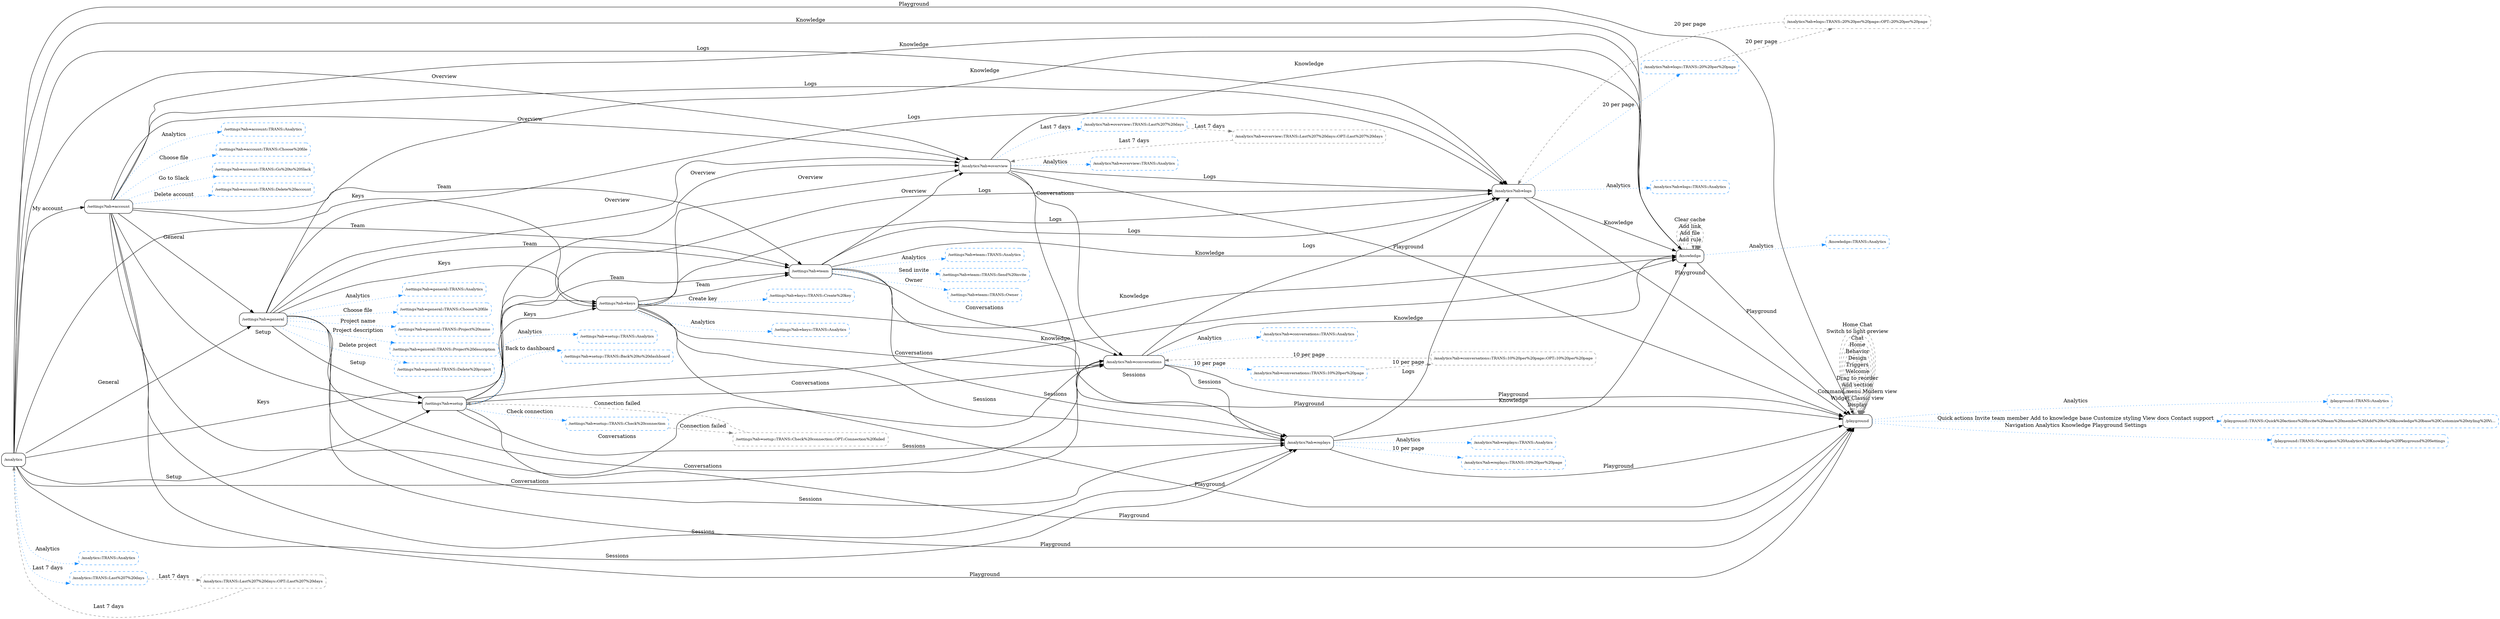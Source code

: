 digraph G {
  rankdir=LR;
  node [shape=box, style=rounded, fontsize=10];
  "https://app.pointer.ai/analytics" [label="/analytics", tooltip="https://app.pointer.ai/analytics", color="black", style="rounded"];
  "https://app.pointer.ai/settings?tab=account" [label="/settings?tab=account", tooltip="https://app.pointer.ai/settings?tab=account", color="black", style="rounded"];
  "https://app.pointer.ai/settings?tab=general" [label="/settings?tab=general", tooltip="https://app.pointer.ai/settings?tab=general", color="black", style="rounded"];
  "https://app.pointer.ai/settings?tab=setup" [label="/settings?tab=setup", tooltip="https://app.pointer.ai/settings?tab=setup", color="black", style="rounded"];
  "https://app.pointer.ai/settings?tab=keys" [label="/settings?tab=keys", tooltip="https://app.pointer.ai/settings?tab=keys", color="black", style="rounded"];
  "https://app.pointer.ai/settings?tab=team" [label="/settings?tab=team", tooltip="https://app.pointer.ai/settings?tab=team", color="black", style="rounded"];
  "https://app.pointer.ai/analytics?tab=overview" [label="/analytics?tab=overview", tooltip="https://app.pointer.ai/analytics?tab=overview", color="black", style="rounded"];
  "https://app.pointer.ai/analytics?tab=conversations" [label="/analytics?tab=conversations", tooltip="https://app.pointer.ai/analytics?tab=conversations", color="black", style="rounded"];
  "https://app.pointer.ai/analytics?tab=replays" [label="/analytics?tab=replays", tooltip="https://app.pointer.ai/analytics?tab=replays", color="black", style="rounded"];
  "https://app.pointer.ai/analytics?tab=logs" [label="/analytics?tab=logs", tooltip="https://app.pointer.ai/analytics?tab=logs", color="black", style="rounded"];
  "https://app.pointer.ai/knowledge" [label="/knowledge", tooltip="https://app.pointer.ai/knowledge", color="black", style="rounded"];
  "https://app.pointer.ai/playground" [label="/playground", tooltip="https://app.pointer.ai/playground", color="black", style="rounded"];
  "https://app.pointer.ai/analytics::TRANS::Analytics" [label="/analytics::TRANS::Analytics", tooltip="https://app.pointer.ai/analytics::TRANS::Analytics", color="dodgerblue", style="dashed,rounded"];
  "https://app.pointer.ai/analytics::TRANS::Last 7 days" [label="/analytics::TRANS::Last%207%20days", tooltip="https://app.pointer.ai/analytics::TRANS::Last 7 days", color="dodgerblue", style="dashed,rounded"];
  "https://app.pointer.ai/analytics::TRANS::Last 7 days::OPT::Last 7 days" [label="/analytics::TRANS::Last%207%20days::OPT::Last%207%20days", tooltip="https://app.pointer.ai/analytics::TRANS::Last 7 days::OPT::Last 7 days", color="gray50", style="dashed,rounded", fillcolor="whitesmoke"];
  "https://app.pointer.ai/settings?tab=account::TRANS::Analytics" [label="/settings?tab=account::TRANS::Analytics", tooltip="https://app.pointer.ai/settings?tab=account::TRANS::Analytics", color="dodgerblue", style="dashed,rounded"];
  "https://app.pointer.ai/settings?tab=account::TRANS::Choose file" [label="/settings?tab=account::TRANS::Choose%20file", tooltip="https://app.pointer.ai/settings?tab=account::TRANS::Choose file", color="dodgerblue", style="dashed,rounded"];
  "https://app.pointer.ai/settings?tab=account::TRANS::Go to Slack" [label="/settings?tab=account::TRANS::Go%20to%20Slack", tooltip="https://app.pointer.ai/settings?tab=account::TRANS::Go to Slack", color="dodgerblue", style="dashed,rounded"];
  "https://app.pointer.ai/settings?tab=account::TRANS::Delete account" [label="/settings?tab=account::TRANS::Delete%20account", tooltip="https://app.pointer.ai/settings?tab=account::TRANS::Delete account", color="dodgerblue", style="dashed,rounded"];
  "https://app.pointer.ai/settings?tab=general::TRANS::Analytics" [label="/settings?tab=general::TRANS::Analytics", tooltip="https://app.pointer.ai/settings?tab=general::TRANS::Analytics", color="dodgerblue", style="dashed,rounded"];
  "https://app.pointer.ai/settings?tab=general::TRANS::Choose file" [label="/settings?tab=general::TRANS::Choose%20file", tooltip="https://app.pointer.ai/settings?tab=general::TRANS::Choose file", color="dodgerblue", style="dashed,rounded"];
  "https://app.pointer.ai/settings?tab=general::TRANS::Project name" [label="/settings?tab=general::TRANS::Project%20name", tooltip="https://app.pointer.ai/settings?tab=general::TRANS::Project name", color="dodgerblue", style="dashed,rounded"];
  "https://app.pointer.ai/settings?tab=general::TRANS::Project description" [label="/settings?tab=general::TRANS::Project%20description", tooltip="https://app.pointer.ai/settings?tab=general::TRANS::Project description", color="dodgerblue", style="dashed,rounded"];
  "https://app.pointer.ai/settings?tab=general::TRANS::Delete project" [label="/settings?tab=general::TRANS::Delete%20project", tooltip="https://app.pointer.ai/settings?tab=general::TRANS::Delete project", color="dodgerblue", style="dashed,rounded"];
  "https://app.pointer.ai/settings?tab=setup::TRANS::Analytics" [label="/settings?tab=setup::TRANS::Analytics", tooltip="https://app.pointer.ai/settings?tab=setup::TRANS::Analytics", color="dodgerblue", style="dashed,rounded"];
  "https://app.pointer.ai/settings?tab=setup::TRANS::Check connection" [label="/settings?tab=setup::TRANS::Check%20connection", tooltip="https://app.pointer.ai/settings?tab=setup::TRANS::Check connection", color="dodgerblue", style="dashed,rounded"];
  "https://app.pointer.ai/settings?tab=setup::TRANS::Check connection::OPT::Connection failed" [label="/settings?tab=setup::TRANS::Check%20connection::OPT::Connection%20failed", tooltip="https://app.pointer.ai/settings?tab=setup::TRANS::Check connection::OPT::Connection failed", color="gray50", style="dashed,rounded", fillcolor="whitesmoke"];
  "https://app.pointer.ai/settings?tab=setup::TRANS::Back to dashboard" [label="/settings?tab=setup::TRANS::Back%20to%20dashboard", tooltip="https://app.pointer.ai/settings?tab=setup::TRANS::Back to dashboard", color="dodgerblue", style="dashed,rounded"];
  "https://app.pointer.ai/settings?tab=keys::TRANS::Analytics" [label="/settings?tab=keys::TRANS::Analytics", tooltip="https://app.pointer.ai/settings?tab=keys::TRANS::Analytics", color="dodgerblue", style="dashed,rounded"];
  "https://app.pointer.ai/settings?tab=keys::TRANS::Create key" [label="/settings?tab=keys::TRANS::Create%20key", tooltip="https://app.pointer.ai/settings?tab=keys::TRANS::Create key", color="dodgerblue", style="dashed,rounded"];
  "https://app.pointer.ai/settings?tab=team::TRANS::Analytics" [label="/settings?tab=team::TRANS::Analytics", tooltip="https://app.pointer.ai/settings?tab=team::TRANS::Analytics", color="dodgerblue", style="dashed,rounded"];
  "https://app.pointer.ai/settings?tab=team::TRANS::Send invite" [label="/settings?tab=team::TRANS::Send%20invite", tooltip="https://app.pointer.ai/settings?tab=team::TRANS::Send invite", color="dodgerblue", style="dashed,rounded"];
  "https://app.pointer.ai/settings?tab=team::TRANS::Owner" [label="/settings?tab=team::TRANS::Owner", tooltip="https://app.pointer.ai/settings?tab=team::TRANS::Owner", color="dodgerblue", style="dashed,rounded"];
  "https://app.pointer.ai/analytics?tab=overview::TRANS::Analytics" [label="/analytics?tab=overview::TRANS::Analytics", tooltip="https://app.pointer.ai/analytics?tab=overview::TRANS::Analytics", color="dodgerblue", style="dashed,rounded"];
  "https://app.pointer.ai/analytics?tab=overview::TRANS::Last 7 days" [label="/analytics?tab=overview::TRANS::Last%207%20days", tooltip="https://app.pointer.ai/analytics?tab=overview::TRANS::Last 7 days", color="dodgerblue", style="dashed,rounded"];
  "https://app.pointer.ai/analytics?tab=overview::TRANS::Last 7 days::OPT::Last 7 days" [label="/analytics?tab=overview::TRANS::Last%207%20days::OPT::Last%207%20days", tooltip="https://app.pointer.ai/analytics?tab=overview::TRANS::Last 7 days::OPT::Last 7 days", color="gray50", style="dashed,rounded", fillcolor="whitesmoke"];
  "https://app.pointer.ai/analytics?tab=conversations::TRANS::Analytics" [label="/analytics?tab=conversations::TRANS::Analytics", tooltip="https://app.pointer.ai/analytics?tab=conversations::TRANS::Analytics", color="dodgerblue", style="dashed,rounded"];
  "https://app.pointer.ai/analytics?tab=conversations::TRANS::10 per page" [label="/analytics?tab=conversations::TRANS::10%20per%20page", tooltip="https://app.pointer.ai/analytics?tab=conversations::TRANS::10 per page", color="dodgerblue", style="dashed,rounded"];
  "https://app.pointer.ai/analytics?tab=conversations::TRANS::10 per page::OPT::10 per page" [label="/analytics?tab=conversations::TRANS::10%20per%20page::OPT::10%20per%20page", tooltip="https://app.pointer.ai/analytics?tab=conversations::TRANS::10 per page::OPT::10 per page", color="gray50", style="dashed,rounded", fillcolor="whitesmoke"];
  "https://app.pointer.ai/analytics?tab=replays::TRANS::Analytics" [label="/analytics?tab=replays::TRANS::Analytics", tooltip="https://app.pointer.ai/analytics?tab=replays::TRANS::Analytics", color="dodgerblue", style="dashed,rounded"];
  "https://app.pointer.ai/analytics?tab=replays::TRANS::10 per page" [label="/analytics?tab=replays::TRANS::10%20per%20page", tooltip="https://app.pointer.ai/analytics?tab=replays::TRANS::10 per page", color="dodgerblue", style="dashed,rounded"];
  "https://app.pointer.ai/analytics?tab=logs::TRANS::Analytics" [label="/analytics?tab=logs::TRANS::Analytics", tooltip="https://app.pointer.ai/analytics?tab=logs::TRANS::Analytics", color="dodgerblue", style="dashed,rounded"];
  "https://app.pointer.ai/analytics?tab=logs::TRANS::20 per page" [label="/analytics?tab=logs::TRANS::20%20per%20page", tooltip="https://app.pointer.ai/analytics?tab=logs::TRANS::20 per page", color="dodgerblue", style="dashed,rounded"];
  "https://app.pointer.ai/analytics?tab=logs::TRANS::20 per page::OPT::20 per page" [label="/analytics?tab=logs::TRANS::20%20per%20page::OPT::20%20per%20page", tooltip="https://app.pointer.ai/analytics?tab=logs::TRANS::20 per page::OPT::20 per page", color="gray50", style="dashed,rounded", fillcolor="whitesmoke"];
  "https://app.pointer.ai/knowledge::TRANS::Analytics" [label="/knowledge::TRANS::Analytics", tooltip="https://app.pointer.ai/knowledge::TRANS::Analytics", color="dodgerblue", style="dashed,rounded"];
  "https://app.pointer.ai/playground::TRANS::Analytics" [label="/playground::TRANS::Analytics", tooltip="https://app.pointer.ai/playground::TRANS::Analytics", color="dodgerblue", style="dashed,rounded"];
  "https://app.pointer.ai/playground::TRANS::Quick actions Invite team member Add to knowledge base Customize styling View docs Contact support" [label="/playground::TRANS::Quick%20actions%20Invite%20team%20member%20Add%20to%20knowledge%20base%20Customize%20styling%20Vi…", tooltip="https://app.pointer.ai/playground::TRANS::Quick actions Invite team member Add to knowledge base Customize styling View docs Contact support", color="dodgerblue", style="dashed,rounded"];
  "https://app.pointer.ai/playground::TRANS::Navigation Analytics Knowledge Playground Settings" [label="/playground::TRANS::Navigation%20Analytics%20Knowledge%20Playground%20Settings", tooltip="https://app.pointer.ai/playground::TRANS::Navigation Analytics Knowledge Playground Settings", color="dodgerblue", style="dashed,rounded"];
  "https://app.pointer.ai/analytics" -> "https://app.pointer.ai/settings?tab=account" [label="My account"];
  "https://app.pointer.ai/analytics" -> "https://app.pointer.ai/settings?tab=general" [label="General"];
  "https://app.pointer.ai/analytics" -> "https://app.pointer.ai/settings?tab=setup" [label="Setup"];
  "https://app.pointer.ai/analytics" -> "https://app.pointer.ai/settings?tab=keys" [label="Keys"];
  "https://app.pointer.ai/analytics" -> "https://app.pointer.ai/settings?tab=team" [label="Team"];
  "https://app.pointer.ai/analytics" -> "https://app.pointer.ai/analytics?tab=overview" [label="Overview"];
  "https://app.pointer.ai/analytics" -> "https://app.pointer.ai/analytics?tab=conversations" [label="Conversations"];
  "https://app.pointer.ai/analytics" -> "https://app.pointer.ai/analytics?tab=replays" [label="Sessions"];
  "https://app.pointer.ai/analytics" -> "https://app.pointer.ai/analytics?tab=logs" [label="Logs"];
  "https://app.pointer.ai/analytics" -> "https://app.pointer.ai/knowledge" [label="Knowledge"];
  "https://app.pointer.ai/analytics" -> "https://app.pointer.ai/playground" [label="Playground"];
  "https://app.pointer.ai/settings?tab=account" -> "https://app.pointer.ai/settings?tab=general" [label="General"];
  "https://app.pointer.ai/settings?tab=account" -> "https://app.pointer.ai/settings?tab=setup" [label="Setup"];
  "https://app.pointer.ai/settings?tab=account" -> "https://app.pointer.ai/settings?tab=keys" [label="Keys"];
  "https://app.pointer.ai/settings?tab=account" -> "https://app.pointer.ai/settings?tab=team" [label="Team"];
  "https://app.pointer.ai/settings?tab=account" -> "https://app.pointer.ai/analytics?tab=overview" [label="Overview"];
  "https://app.pointer.ai/settings?tab=account" -> "https://app.pointer.ai/analytics?tab=conversations" [label="Conversations"];
  "https://app.pointer.ai/settings?tab=account" -> "https://app.pointer.ai/analytics?tab=replays" [label="Sessions"];
  "https://app.pointer.ai/settings?tab=account" -> "https://app.pointer.ai/analytics?tab=logs" [label="Logs"];
  "https://app.pointer.ai/settings?tab=account" -> "https://app.pointer.ai/knowledge" [label="Knowledge"];
  "https://app.pointer.ai/settings?tab=account" -> "https://app.pointer.ai/playground" [label="Playground"];
  "https://app.pointer.ai/settings?tab=general" -> "https://app.pointer.ai/settings?tab=setup" [label="Setup"];
  "https://app.pointer.ai/settings?tab=general" -> "https://app.pointer.ai/settings?tab=keys" [label="Keys"];
  "https://app.pointer.ai/settings?tab=general" -> "https://app.pointer.ai/settings?tab=team" [label="Team"];
  "https://app.pointer.ai/settings?tab=general" -> "https://app.pointer.ai/analytics?tab=overview" [label="Overview"];
  "https://app.pointer.ai/settings?tab=general" -> "https://app.pointer.ai/analytics?tab=conversations" [label="Conversations"];
  "https://app.pointer.ai/settings?tab=general" -> "https://app.pointer.ai/analytics?tab=replays" [label="Sessions"];
  "https://app.pointer.ai/settings?tab=general" -> "https://app.pointer.ai/analytics?tab=logs" [label="Logs"];
  "https://app.pointer.ai/settings?tab=general" -> "https://app.pointer.ai/knowledge" [label="Knowledge"];
  "https://app.pointer.ai/settings?tab=general" -> "https://app.pointer.ai/playground" [label="Playground"];
  "https://app.pointer.ai/settings?tab=setup" -> "https://app.pointer.ai/settings?tab=keys" [label="Keys"];
  "https://app.pointer.ai/settings?tab=setup" -> "https://app.pointer.ai/settings?tab=team" [label="Team"];
  "https://app.pointer.ai/settings?tab=setup" -> "https://app.pointer.ai/analytics?tab=overview" [label="Overview"];
  "https://app.pointer.ai/settings?tab=setup" -> "https://app.pointer.ai/analytics?tab=conversations" [label="Conversations"];
  "https://app.pointer.ai/settings?tab=setup" -> "https://app.pointer.ai/analytics?tab=replays" [label="Sessions"];
  "https://app.pointer.ai/settings?tab=setup" -> "https://app.pointer.ai/analytics?tab=logs" [label="Logs"];
  "https://app.pointer.ai/settings?tab=setup" -> "https://app.pointer.ai/knowledge" [label="Knowledge"];
  "https://app.pointer.ai/settings?tab=setup" -> "https://app.pointer.ai/playground" [label="Playground"];
  "https://app.pointer.ai/settings?tab=keys" -> "https://app.pointer.ai/settings?tab=team" [label="Team"];
  "https://app.pointer.ai/settings?tab=keys" -> "https://app.pointer.ai/analytics?tab=overview" [label="Overview"];
  "https://app.pointer.ai/settings?tab=keys" -> "https://app.pointer.ai/analytics?tab=conversations" [label="Conversations"];
  "https://app.pointer.ai/settings?tab=keys" -> "https://app.pointer.ai/analytics?tab=replays" [label="Sessions"];
  "https://app.pointer.ai/settings?tab=keys" -> "https://app.pointer.ai/analytics?tab=logs" [label="Logs"];
  "https://app.pointer.ai/settings?tab=keys" -> "https://app.pointer.ai/knowledge" [label="Knowledge"];
  "https://app.pointer.ai/settings?tab=keys" -> "https://app.pointer.ai/playground" [label="Playground"];
  "https://app.pointer.ai/settings?tab=team" -> "https://app.pointer.ai/analytics?tab=overview" [label="Overview"];
  "https://app.pointer.ai/settings?tab=team" -> "https://app.pointer.ai/analytics?tab=conversations" [label="Conversations"];
  "https://app.pointer.ai/settings?tab=team" -> "https://app.pointer.ai/analytics?tab=replays" [label="Sessions"];
  "https://app.pointer.ai/settings?tab=team" -> "https://app.pointer.ai/analytics?tab=logs" [label="Logs"];
  "https://app.pointer.ai/settings?tab=team" -> "https://app.pointer.ai/knowledge" [label="Knowledge"];
  "https://app.pointer.ai/settings?tab=team" -> "https://app.pointer.ai/playground" [label="Playground"];
  "https://app.pointer.ai/analytics?tab=overview" -> "https://app.pointer.ai/analytics?tab=conversations" [label="Conversations"];
  "https://app.pointer.ai/analytics?tab=overview" -> "https://app.pointer.ai/analytics?tab=replays" [label="Sessions"];
  "https://app.pointer.ai/analytics?tab=overview" -> "https://app.pointer.ai/analytics?tab=logs" [label="Logs"];
  "https://app.pointer.ai/analytics?tab=overview" -> "https://app.pointer.ai/knowledge" [label="Knowledge"];
  "https://app.pointer.ai/analytics?tab=overview" -> "https://app.pointer.ai/playground" [label="Playground"];
  "https://app.pointer.ai/analytics?tab=conversations" -> "https://app.pointer.ai/analytics?tab=replays" [label="Sessions"];
  "https://app.pointer.ai/analytics?tab=conversations" -> "https://app.pointer.ai/analytics?tab=logs" [label="Logs"];
  "https://app.pointer.ai/analytics?tab=conversations" -> "https://app.pointer.ai/knowledge" [label="Knowledge"];
  "https://app.pointer.ai/analytics?tab=conversations" -> "https://app.pointer.ai/playground" [label="Playground"];
  "https://app.pointer.ai/analytics?tab=replays" -> "https://app.pointer.ai/analytics?tab=logs" [label="Logs"];
  "https://app.pointer.ai/analytics?tab=replays" -> "https://app.pointer.ai/knowledge" [label="Knowledge"];
  "https://app.pointer.ai/analytics?tab=replays" -> "https://app.pointer.ai/playground" [label="Playground"];
  "https://app.pointer.ai/analytics?tab=logs" -> "https://app.pointer.ai/knowledge" [label="Knowledge"];
  "https://app.pointer.ai/analytics?tab=logs" -> "https://app.pointer.ai/playground" [label="Playground"];
  "https://app.pointer.ai/knowledge" -> "https://app.pointer.ai/playground" [label="Playground"];
  "https://app.pointer.ai/analytics::TRANS::Last 7 days" -> "https://app.pointer.ai/analytics::TRANS::Last 7 days::OPT::Last 7 days" [style=dashed, color=gray50, label="Last 7 days"];
  "https://app.pointer.ai/analytics::TRANS::Last 7 days::OPT::Last 7 days" -> "https://app.pointer.ai/analytics" [style=dashed, color=gray50, label="Last 7 days"];
  "https://app.pointer.ai/analytics" -> "https://app.pointer.ai/analytics::TRANS::Analytics" [style=dotted, color=dodgerblue, label="Analytics"];
  "https://app.pointer.ai/analytics" -> "https://app.pointer.ai/analytics::TRANS::Last 7 days" [style=dotted, color=dodgerblue, label="Last 7 days"];
  "https://app.pointer.ai/settings?tab=account" -> "https://app.pointer.ai/settings?tab=account::TRANS::Analytics" [style=dotted, color=dodgerblue, label="Analytics"];
  "https://app.pointer.ai/settings?tab=account" -> "https://app.pointer.ai/settings?tab=account::TRANS::Choose file" [style=dotted, color=dodgerblue, label="Choose file"];
  "https://app.pointer.ai/settings?tab=account" -> "https://app.pointer.ai/settings?tab=account::TRANS::Go to Slack" [style=dotted, color=dodgerblue, label="Go to Slack"];
  "https://app.pointer.ai/settings?tab=account" -> "https://app.pointer.ai/settings?tab=account::TRANS::Delete account" [style=dotted, color=dodgerblue, label="Delete account"];
  "https://app.pointer.ai/settings?tab=general" -> "https://app.pointer.ai/settings?tab=general::TRANS::Analytics" [style=dotted, color=dodgerblue, label="Analytics"];
  "https://app.pointer.ai/settings?tab=general" -> "https://app.pointer.ai/settings?tab=general::TRANS::Choose file" [style=dotted, color=dodgerblue, label="Choose file"];
  "https://app.pointer.ai/settings?tab=general" -> "https://app.pointer.ai/settings?tab=general::TRANS::Project name" [style=dotted, color=dodgerblue, label="Project name"];
  "https://app.pointer.ai/settings?tab=general" -> "https://app.pointer.ai/settings?tab=general::TRANS::Project description" [style=dotted, color=dodgerblue, label="Project description"];
  "https://app.pointer.ai/settings?tab=general" -> "https://app.pointer.ai/settings?tab=general::TRANS::Delete project" [style=dotted, color=dodgerblue, label="Delete project"];
  "https://app.pointer.ai/settings?tab=setup::TRANS::Check connection" -> "https://app.pointer.ai/settings?tab=setup::TRANS::Check connection::OPT::Connection failed" [style=dashed, color=gray50, label="Connection failed"];
  "https://app.pointer.ai/settings?tab=setup::TRANS::Check connection::OPT::Connection failed" -> "https://app.pointer.ai/settings?tab=setup" [style=dashed, color=gray50, label="Connection failed"];
  "https://app.pointer.ai/settings?tab=setup" -> "https://app.pointer.ai/settings?tab=setup::TRANS::Analytics" [style=dotted, color=dodgerblue, label="Analytics"];
  "https://app.pointer.ai/settings?tab=setup" -> "https://app.pointer.ai/settings?tab=setup::TRANS::Check connection" [style=dotted, color=dodgerblue, label="Check connection"];
  "https://app.pointer.ai/settings?tab=setup" -> "https://app.pointer.ai/settings?tab=setup::TRANS::Back to dashboard" [style=dotted, color=dodgerblue, label="Back to dashboard"];
  "https://app.pointer.ai/settings?tab=keys" -> "https://app.pointer.ai/settings?tab=keys::TRANS::Analytics" [style=dotted, color=dodgerblue, label="Analytics"];
  "https://app.pointer.ai/settings?tab=keys" -> "https://app.pointer.ai/settings?tab=keys::TRANS::Create key" [style=dotted, color=dodgerblue, label="Create key"];
  "https://app.pointer.ai/settings?tab=team" -> "https://app.pointer.ai/settings?tab=team::TRANS::Analytics" [style=dotted, color=dodgerblue, label="Analytics"];
  "https://app.pointer.ai/settings?tab=team" -> "https://app.pointer.ai/settings?tab=team::TRANS::Send invite" [style=dotted, color=dodgerblue, label="Send invite"];
  "https://app.pointer.ai/settings?tab=team" -> "https://app.pointer.ai/settings?tab=team::TRANS::Owner" [style=dotted, color=dodgerblue, label="Owner"];
  "https://app.pointer.ai/analytics?tab=overview::TRANS::Last 7 days" -> "https://app.pointer.ai/analytics?tab=overview::TRANS::Last 7 days::OPT::Last 7 days" [style=dashed, color=gray50, label="Last 7 days"];
  "https://app.pointer.ai/analytics?tab=overview::TRANS::Last 7 days::OPT::Last 7 days" -> "https://app.pointer.ai/analytics?tab=overview" [style=dashed, color=gray50, label="Last 7 days"];
  "https://app.pointer.ai/analytics?tab=overview" -> "https://app.pointer.ai/analytics?tab=overview::TRANS::Analytics" [style=dotted, color=dodgerblue, label="Analytics"];
  "https://app.pointer.ai/analytics?tab=overview" -> "https://app.pointer.ai/analytics?tab=overview::TRANS::Last 7 days" [style=dotted, color=dodgerblue, label="Last 7 days"];
  "https://app.pointer.ai/analytics?tab=conversations::TRANS::10 per page" -> "https://app.pointer.ai/analytics?tab=conversations::TRANS::10 per page::OPT::10 per page" [style=dashed, color=gray50, label="10 per page"];
  "https://app.pointer.ai/analytics?tab=conversations::TRANS::10 per page::OPT::10 per page" -> "https://app.pointer.ai/analytics?tab=conversations" [style=dashed, color=gray50, label="10 per page"];
  "https://app.pointer.ai/analytics?tab=conversations" -> "https://app.pointer.ai/analytics?tab=conversations::TRANS::Analytics" [style=dotted, color=dodgerblue, label="Analytics"];
  "https://app.pointer.ai/analytics?tab=conversations" -> "https://app.pointer.ai/analytics?tab=conversations::TRANS::10 per page" [style=dotted, color=dodgerblue, label="10 per page"];
  "https://app.pointer.ai/analytics?tab=replays" -> "https://app.pointer.ai/analytics?tab=replays::TRANS::Analytics" [style=dotted, color=dodgerblue, label="Analytics"];
  "https://app.pointer.ai/analytics?tab=replays" -> "https://app.pointer.ai/analytics?tab=replays::TRANS::10 per page" [style=dotted, color=dodgerblue, label="10 per page"];
  "https://app.pointer.ai/analytics?tab=logs::TRANS::20 per page" -> "https://app.pointer.ai/analytics?tab=logs::TRANS::20 per page::OPT::20 per page" [style=dashed, color=gray50, label="20 per page"];
  "https://app.pointer.ai/analytics?tab=logs::TRANS::20 per page::OPT::20 per page" -> "https://app.pointer.ai/analytics?tab=logs" [style=dashed, color=gray50, label="20 per page"];
  "https://app.pointer.ai/analytics?tab=logs" -> "https://app.pointer.ai/analytics?tab=logs::TRANS::Analytics" [style=dotted, color=dodgerblue, label="Analytics"];
  "https://app.pointer.ai/analytics?tab=logs" -> "https://app.pointer.ai/analytics?tab=logs::TRANS::20 per page" [style=dotted, color=dodgerblue, label="20 per page"];
  "https://app.pointer.ai/knowledge" -> "https://app.pointer.ai/knowledge" [style=dashed, color=gray50, label="Add rule"];
  "https://app.pointer.ai/knowledge" -> "https://app.pointer.ai/knowledge" [style=dashed, color=gray50, label="Add file"];
  "https://app.pointer.ai/knowledge" -> "https://app.pointer.ai/knowledge" [style=dashed, color=gray50, label="Add link"];
  "https://app.pointer.ai/knowledge" -> "https://app.pointer.ai/knowledge" [style=dashed, color=gray50, label="Clear cache"];
  "https://app.pointer.ai/knowledge" -> "https://app.pointer.ai/knowledge::TRANS::Analytics" [style=dotted, color=dodgerblue, label="Analytics"];
  "https://app.pointer.ai/playground" -> "https://app.pointer.ai/playground" [style=dashed, color=gray50, label="Display"];
  "https://app.pointer.ai/playground" -> "https://app.pointer.ai/playground" [style=dashed, color=gray50, label="Widget Classic view"];
  "https://app.pointer.ai/playground" -> "https://app.pointer.ai/playground" [style=dashed, color=gray50, label="Command menu Modern view"];
  "https://app.pointer.ai/playground" -> "https://app.pointer.ai/playground" [style=dashed, color=gray50, label="Add section"];
  "https://app.pointer.ai/playground" -> "https://app.pointer.ai/playground" [style=dashed, color=gray50, label="Drag to reorder"];
  "https://app.pointer.ai/playground" -> "https://app.pointer.ai/playground" [style=dashed, color=gray50, label="Welcome"];
  "https://app.pointer.ai/playground" -> "https://app.pointer.ai/playground" [style=dashed, color=gray50, label="Triggers"];
  "https://app.pointer.ai/playground" -> "https://app.pointer.ai/playground" [style=dashed, color=gray50, label="Design"];
  "https://app.pointer.ai/playground" -> "https://app.pointer.ai/playground" [style=dashed, color=gray50, label="Behavior"];
  "https://app.pointer.ai/playground" -> "https://app.pointer.ai/playground" [style=dashed, color=gray50, label="Home"];
  "https://app.pointer.ai/playground" -> "https://app.pointer.ai/playground" [style=dashed, color=gray50, label="Chat"];
  "https://app.pointer.ai/playground" -> "https://app.pointer.ai/playground" [style=dashed, color=gray50, label="Switch to light preview"];
  "https://app.pointer.ai/playground" -> "https://app.pointer.ai/playground" [style=dashed, color=gray50, label="Home Chat"];
  "https://app.pointer.ai/playground" -> "https://app.pointer.ai/playground::TRANS::Analytics" [style=dotted, color=dodgerblue, label="Analytics"];
  "https://app.pointer.ai/playground" -> "https://app.pointer.ai/playground::TRANS::Quick actions Invite team member Add to knowledge base Customize styling View docs Contact support" [style=dotted, color=dodgerblue, label="Quick actions Invite team member Add to knowledge base Customize styling View docs Contact support"];
  "https://app.pointer.ai/playground" -> "https://app.pointer.ai/playground::TRANS::Navigation Analytics Knowledge Playground Settings" [style=dotted, color=dodgerblue, label="Navigation Analytics Knowledge Playground Settings"];
}